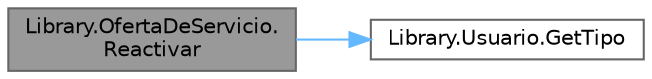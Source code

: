 digraph "Library.OfertaDeServicio.Reactivar"
{
 // INTERACTIVE_SVG=YES
 // LATEX_PDF_SIZE
  bgcolor="transparent";
  edge [fontname=Helvetica,fontsize=10,labelfontname=Helvetica,labelfontsize=10];
  node [fontname=Helvetica,fontsize=10,shape=box,height=0.2,width=0.4];
  rankdir="LR";
  Node1 [label="Library.OfertaDeServicio.\lReactivar",height=0.2,width=0.4,color="gray40", fillcolor="grey60", style="filled", fontcolor="black",tooltip="Método para reactivar un Usuario."];
  Node1 -> Node2 [color="steelblue1",style="solid"];
  Node2 [label="Library.Usuario.GetTipo",height=0.2,width=0.4,color="grey40", fillcolor="white", style="filled",URL="$classLibrary_1_1Usuario.html#a33099664c3da6b61454db7c3343deceb",tooltip="Checkea que tipo de usuario es, puede ser Administrador, Trabajador o Empleador."];
}

